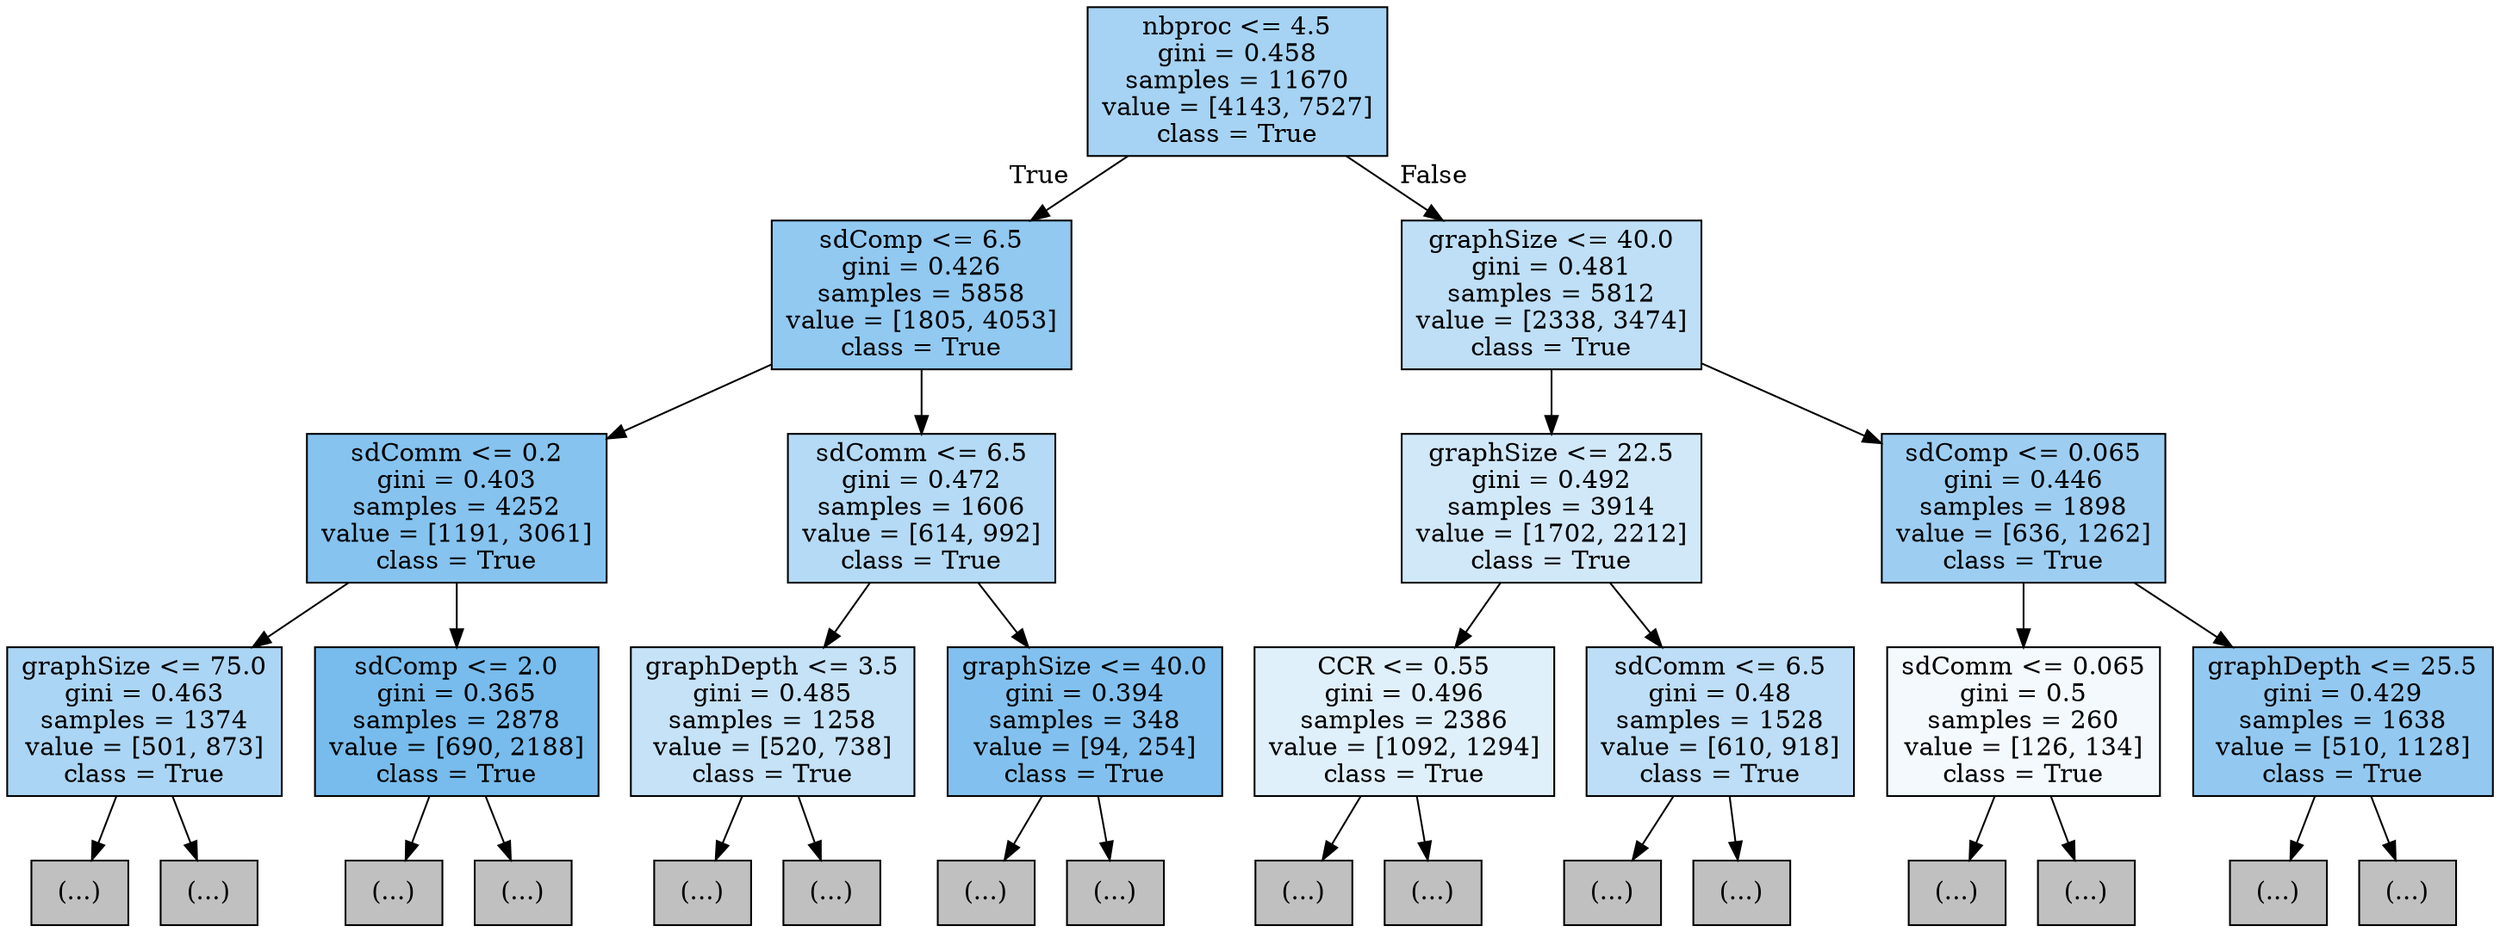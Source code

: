 digraph Tree {
node [shape=box, style="filled", color="black"] ;
0 [label="nbproc <= 4.5\ngini = 0.458\nsamples = 11670\nvalue = [4143, 7527]\nclass = True", fillcolor="#a6d3f3"] ;
1 [label="sdComp <= 6.5\ngini = 0.426\nsamples = 5858\nvalue = [1805, 4053]\nclass = True", fillcolor="#91c9f1"] ;
0 -> 1 [labeldistance=2.5, labelangle=45, headlabel="True"] ;
2 [label="sdComm <= 0.2\ngini = 0.403\nsamples = 4252\nvalue = [1191, 3061]\nclass = True", fillcolor="#86c3ef"] ;
1 -> 2 ;
3 [label="graphSize <= 75.0\ngini = 0.463\nsamples = 1374\nvalue = [501, 873]\nclass = True", fillcolor="#abd5f4"] ;
2 -> 3 ;
4 [label="(...)", fillcolor="#C0C0C0"] ;
3 -> 4 ;
89 [label="(...)", fillcolor="#C0C0C0"] ;
3 -> 89 ;
106 [label="sdComp <= 2.0\ngini = 0.365\nsamples = 2878\nvalue = [690, 2188]\nclass = True", fillcolor="#77bced"] ;
2 -> 106 ;
107 [label="(...)", fillcolor="#C0C0C0"] ;
106 -> 107 ;
184 [label="(...)", fillcolor="#C0C0C0"] ;
106 -> 184 ;
229 [label="sdComm <= 6.5\ngini = 0.472\nsamples = 1606\nvalue = [614, 992]\nclass = True", fillcolor="#b4daf5"] ;
1 -> 229 ;
230 [label="graphDepth <= 3.5\ngini = 0.485\nsamples = 1258\nvalue = [520, 738]\nclass = True", fillcolor="#c5e2f7"] ;
229 -> 230 ;
231 [label="(...)", fillcolor="#C0C0C0"] ;
230 -> 231 ;
234 [label="(...)", fillcolor="#C0C0C0"] ;
230 -> 234 ;
261 [label="graphSize <= 40.0\ngini = 0.394\nsamples = 348\nvalue = [94, 254]\nclass = True", fillcolor="#82c1ef"] ;
229 -> 261 ;
262 [label="(...)", fillcolor="#C0C0C0"] ;
261 -> 262 ;
269 [label="(...)", fillcolor="#C0C0C0"] ;
261 -> 269 ;
276 [label="graphSize <= 40.0\ngini = 0.481\nsamples = 5812\nvalue = [2338, 3474]\nclass = True", fillcolor="#bedff6"] ;
0 -> 276 [labeldistance=2.5, labelangle=-45, headlabel="False"] ;
277 [label="graphSize <= 22.5\ngini = 0.492\nsamples = 3914\nvalue = [1702, 2212]\nclass = True", fillcolor="#d1e8f9"] ;
276 -> 277 ;
278 [label="CCR <= 0.55\ngini = 0.496\nsamples = 2386\nvalue = [1092, 1294]\nclass = True", fillcolor="#e0f0fb"] ;
277 -> 278 ;
279 [label="(...)", fillcolor="#C0C0C0"] ;
278 -> 279 ;
308 [label="(...)", fillcolor="#C0C0C0"] ;
278 -> 308 ;
367 [label="sdComm <= 6.5\ngini = 0.48\nsamples = 1528\nvalue = [610, 918]\nclass = True", fillcolor="#bddef6"] ;
277 -> 367 ;
368 [label="(...)", fillcolor="#C0C0C0"] ;
367 -> 368 ;
447 [label="(...)", fillcolor="#C0C0C0"] ;
367 -> 447 ;
458 [label="sdComp <= 0.065\ngini = 0.446\nsamples = 1898\nvalue = [636, 1262]\nclass = True", fillcolor="#9dcef2"] ;
276 -> 458 ;
459 [label="sdComm <= 0.065\ngini = 0.5\nsamples = 260\nvalue = [126, 134]\nclass = True", fillcolor="#f3f9fd"] ;
458 -> 459 ;
460 [label="(...)", fillcolor="#C0C0C0"] ;
459 -> 460 ;
489 [label="(...)", fillcolor="#C0C0C0"] ;
459 -> 489 ;
502 [label="graphDepth <= 25.5\ngini = 0.429\nsamples = 1638\nvalue = [510, 1128]\nclass = True", fillcolor="#93c9f1"] ;
458 -> 502 ;
503 [label="(...)", fillcolor="#C0C0C0"] ;
502 -> 503 ;
568 [label="(...)", fillcolor="#C0C0C0"] ;
502 -> 568 ;
}
